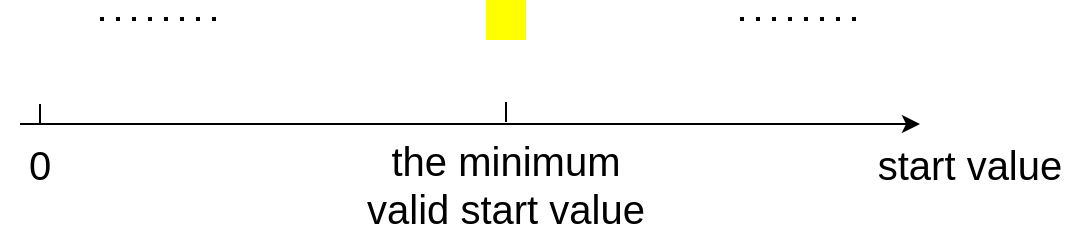 <mxfile version="15.4.1" type="github">
  <diagram id="AEQYp4O1t-IQ-jwBRmct" name="Page-1">
    <mxGraphModel dx="829" dy="569" grid="1" gridSize="10" guides="1" tooltips="1" connect="1" arrows="1" fold="1" page="1" pageScale="1" pageWidth="850" pageHeight="1100" math="0" shadow="0">
      <root>
        <mxCell id="0" />
        <mxCell id="1" parent="0" />
        <mxCell id="IQzbp1bgOjGsrtWS4UyJ-2" value="" style="endArrow=classic;html=1;fontColor=#FF0000;rounded=0;jumpStyle=none;" parent="1" edge="1">
          <mxGeometry width="50" height="50" relative="1" as="geometry">
            <mxPoint x="50" y="360" as="sourcePoint" />
            <mxPoint x="500" y="360" as="targetPoint" />
          </mxGeometry>
        </mxCell>
        <mxCell id="IQzbp1bgOjGsrtWS4UyJ-3" value="" style="shape=image;html=1;verticalAlign=top;verticalLabelPosition=bottom;labelBackgroundColor=#ffffff;imageAspect=0;aspect=fixed;image=https://cdn1.iconfinder.com/data/icons/silk2/cross.png;sketch=0;fontColor=#FF0000;" parent="1" vertex="1">
          <mxGeometry x="160" y="300" width="16" height="16" as="geometry" />
        </mxCell>
        <mxCell id="IQzbp1bgOjGsrtWS4UyJ-5" value="" style="shape=image;html=1;verticalAlign=top;verticalLabelPosition=bottom;labelBackgroundColor=#ffffff;imageAspect=0;aspect=fixed;image=https://cdn1.iconfinder.com/data/icons/silk2/cross.png;sketch=0;fontColor=#FF0000;" parent="1" vertex="1">
          <mxGeometry x="190" y="300" width="16" height="16" as="geometry" />
        </mxCell>
        <mxCell id="IQzbp1bgOjGsrtWS4UyJ-6" value="" style="shape=image;html=1;verticalAlign=top;verticalLabelPosition=bottom;labelBackgroundColor=#ffffff;imageAspect=0;aspect=fixed;image=https://cdn1.iconfinder.com/data/icons/silk2/cross.png;sketch=0;fontColor=#FF0000;" parent="1" vertex="1">
          <mxGeometry x="220" y="300" width="16" height="16" as="geometry" />
        </mxCell>
        <mxCell id="IQzbp1bgOjGsrtWS4UyJ-7" value="" style="shape=image;html=1;verticalAlign=top;verticalLabelPosition=bottom;labelBackgroundColor=#ffffff;imageAspect=0;aspect=fixed;image=https://cdn1.iconfinder.com/data/icons/silk2/cross.png;sketch=0;fontColor=#FF0000;" parent="1" vertex="1">
          <mxGeometry x="250" y="300" width="16" height="16" as="geometry" />
        </mxCell>
        <mxCell id="IQzbp1bgOjGsrtWS4UyJ-8" value="" style="shape=image;html=1;verticalAlign=top;verticalLabelPosition=bottom;labelBackgroundColor=#ffffff;imageAspect=0;aspect=fixed;image=https://cdn3.iconfinder.com/data/icons/flat-actions-icons-9/512/Tick_Mark-128.png;sketch=0;fontColor=#FF0000;imageBackground=#FFFF00;" parent="1" vertex="1">
          <mxGeometry x="283" y="298" width="20" height="20" as="geometry" />
        </mxCell>
        <mxCell id="IQzbp1bgOjGsrtWS4UyJ-9" value="" style="shape=image;html=1;verticalAlign=top;verticalLabelPosition=bottom;labelBackgroundColor=#ffffff;imageAspect=0;aspect=fixed;image=https://cdn3.iconfinder.com/data/icons/flat-actions-icons-9/512/Tick_Mark-128.png;sketch=0;fontColor=#FF0000;" parent="1" vertex="1">
          <mxGeometry x="313" y="298" width="20" height="20" as="geometry" />
        </mxCell>
        <mxCell id="IQzbp1bgOjGsrtWS4UyJ-10" value="" style="shape=image;html=1;verticalAlign=top;verticalLabelPosition=bottom;labelBackgroundColor=#ffffff;imageAspect=0;aspect=fixed;image=https://cdn3.iconfinder.com/data/icons/flat-actions-icons-9/512/Tick_Mark-128.png;sketch=0;fontColor=#FF0000;" parent="1" vertex="1">
          <mxGeometry x="343" y="298" width="20" height="20" as="geometry" />
        </mxCell>
        <mxCell id="IQzbp1bgOjGsrtWS4UyJ-11" value="" style="shape=image;html=1;verticalAlign=top;verticalLabelPosition=bottom;labelBackgroundColor=#ffffff;imageAspect=0;aspect=fixed;image=https://cdn3.iconfinder.com/data/icons/flat-actions-icons-9/512/Tick_Mark-128.png;sketch=0;fontColor=#FF0000;" parent="1" vertex="1">
          <mxGeometry x="373" y="298" width="20" height="20" as="geometry" />
        </mxCell>
        <mxCell id="IQzbp1bgOjGsrtWS4UyJ-13" value="" style="endArrow=none;dashed=1;html=1;dashPattern=1 3;strokeWidth=2;fontColor=#FF0000;" parent="1" edge="1">
          <mxGeometry width="50" height="50" relative="1" as="geometry">
            <mxPoint x="410" y="307.5" as="sourcePoint" />
            <mxPoint x="470" y="307.5" as="targetPoint" />
          </mxGeometry>
        </mxCell>
        <mxCell id="IQzbp1bgOjGsrtWS4UyJ-15" value="" style="endArrow=none;dashed=1;html=1;dashPattern=1 3;strokeWidth=2;fontColor=#FF0000;" parent="1" edge="1">
          <mxGeometry width="50" height="50" relative="1" as="geometry">
            <mxPoint x="90" y="307.5" as="sourcePoint" />
            <mxPoint x="150" y="307.5" as="targetPoint" />
          </mxGeometry>
        </mxCell>
        <mxCell id="IQzbp1bgOjGsrtWS4UyJ-16" value="&lt;font color=&quot;#000000&quot; style=&quot;font-size: 20px&quot;&gt;start value&lt;/font&gt;" style="text;html=1;strokeColor=none;fillColor=none;align=center;verticalAlign=middle;whiteSpace=wrap;rounded=0;sketch=0;fontColor=#FF0000;" parent="1" vertex="1">
          <mxGeometry x="470" y="370" width="110" height="20" as="geometry" />
        </mxCell>
        <mxCell id="IQzbp1bgOjGsrtWS4UyJ-18" value="" style="endArrow=none;html=1;fontColor=#FF0000;" parent="1" edge="1">
          <mxGeometry width="50" height="50" relative="1" as="geometry">
            <mxPoint x="60" y="360" as="sourcePoint" />
            <mxPoint x="60" y="350" as="targetPoint" />
          </mxGeometry>
        </mxCell>
        <mxCell id="IQzbp1bgOjGsrtWS4UyJ-19" value="&lt;font color=&quot;#000000&quot; style=&quot;font-size: 20px&quot;&gt;0&lt;/font&gt;" style="text;html=1;strokeColor=none;fillColor=none;align=center;verticalAlign=middle;whiteSpace=wrap;rounded=0;sketch=0;fontColor=#FF0000;" parent="1" vertex="1">
          <mxGeometry x="40" y="370" width="40" height="20" as="geometry" />
        </mxCell>
        <mxCell id="IQzbp1bgOjGsrtWS4UyJ-22" value="" style="endArrow=none;html=1;fontColor=#FF0000;" parent="1" edge="1">
          <mxGeometry width="50" height="50" relative="1" as="geometry">
            <mxPoint x="293" y="359" as="sourcePoint" />
            <mxPoint x="293" y="349" as="targetPoint" />
          </mxGeometry>
        </mxCell>
        <mxCell id="IQzbp1bgOjGsrtWS4UyJ-24" value="&lt;font color=&quot;#000000&quot; style=&quot;font-size: 20px&quot;&gt;the minimum&lt;br&gt;valid start value&lt;/font&gt;" style="text;html=1;strokeColor=none;fillColor=none;align=center;verticalAlign=middle;whiteSpace=wrap;rounded=0;sketch=0;fontColor=#FF0000;" parent="1" vertex="1">
          <mxGeometry x="178" y="380" width="230" height="20" as="geometry" />
        </mxCell>
      </root>
    </mxGraphModel>
  </diagram>
</mxfile>
